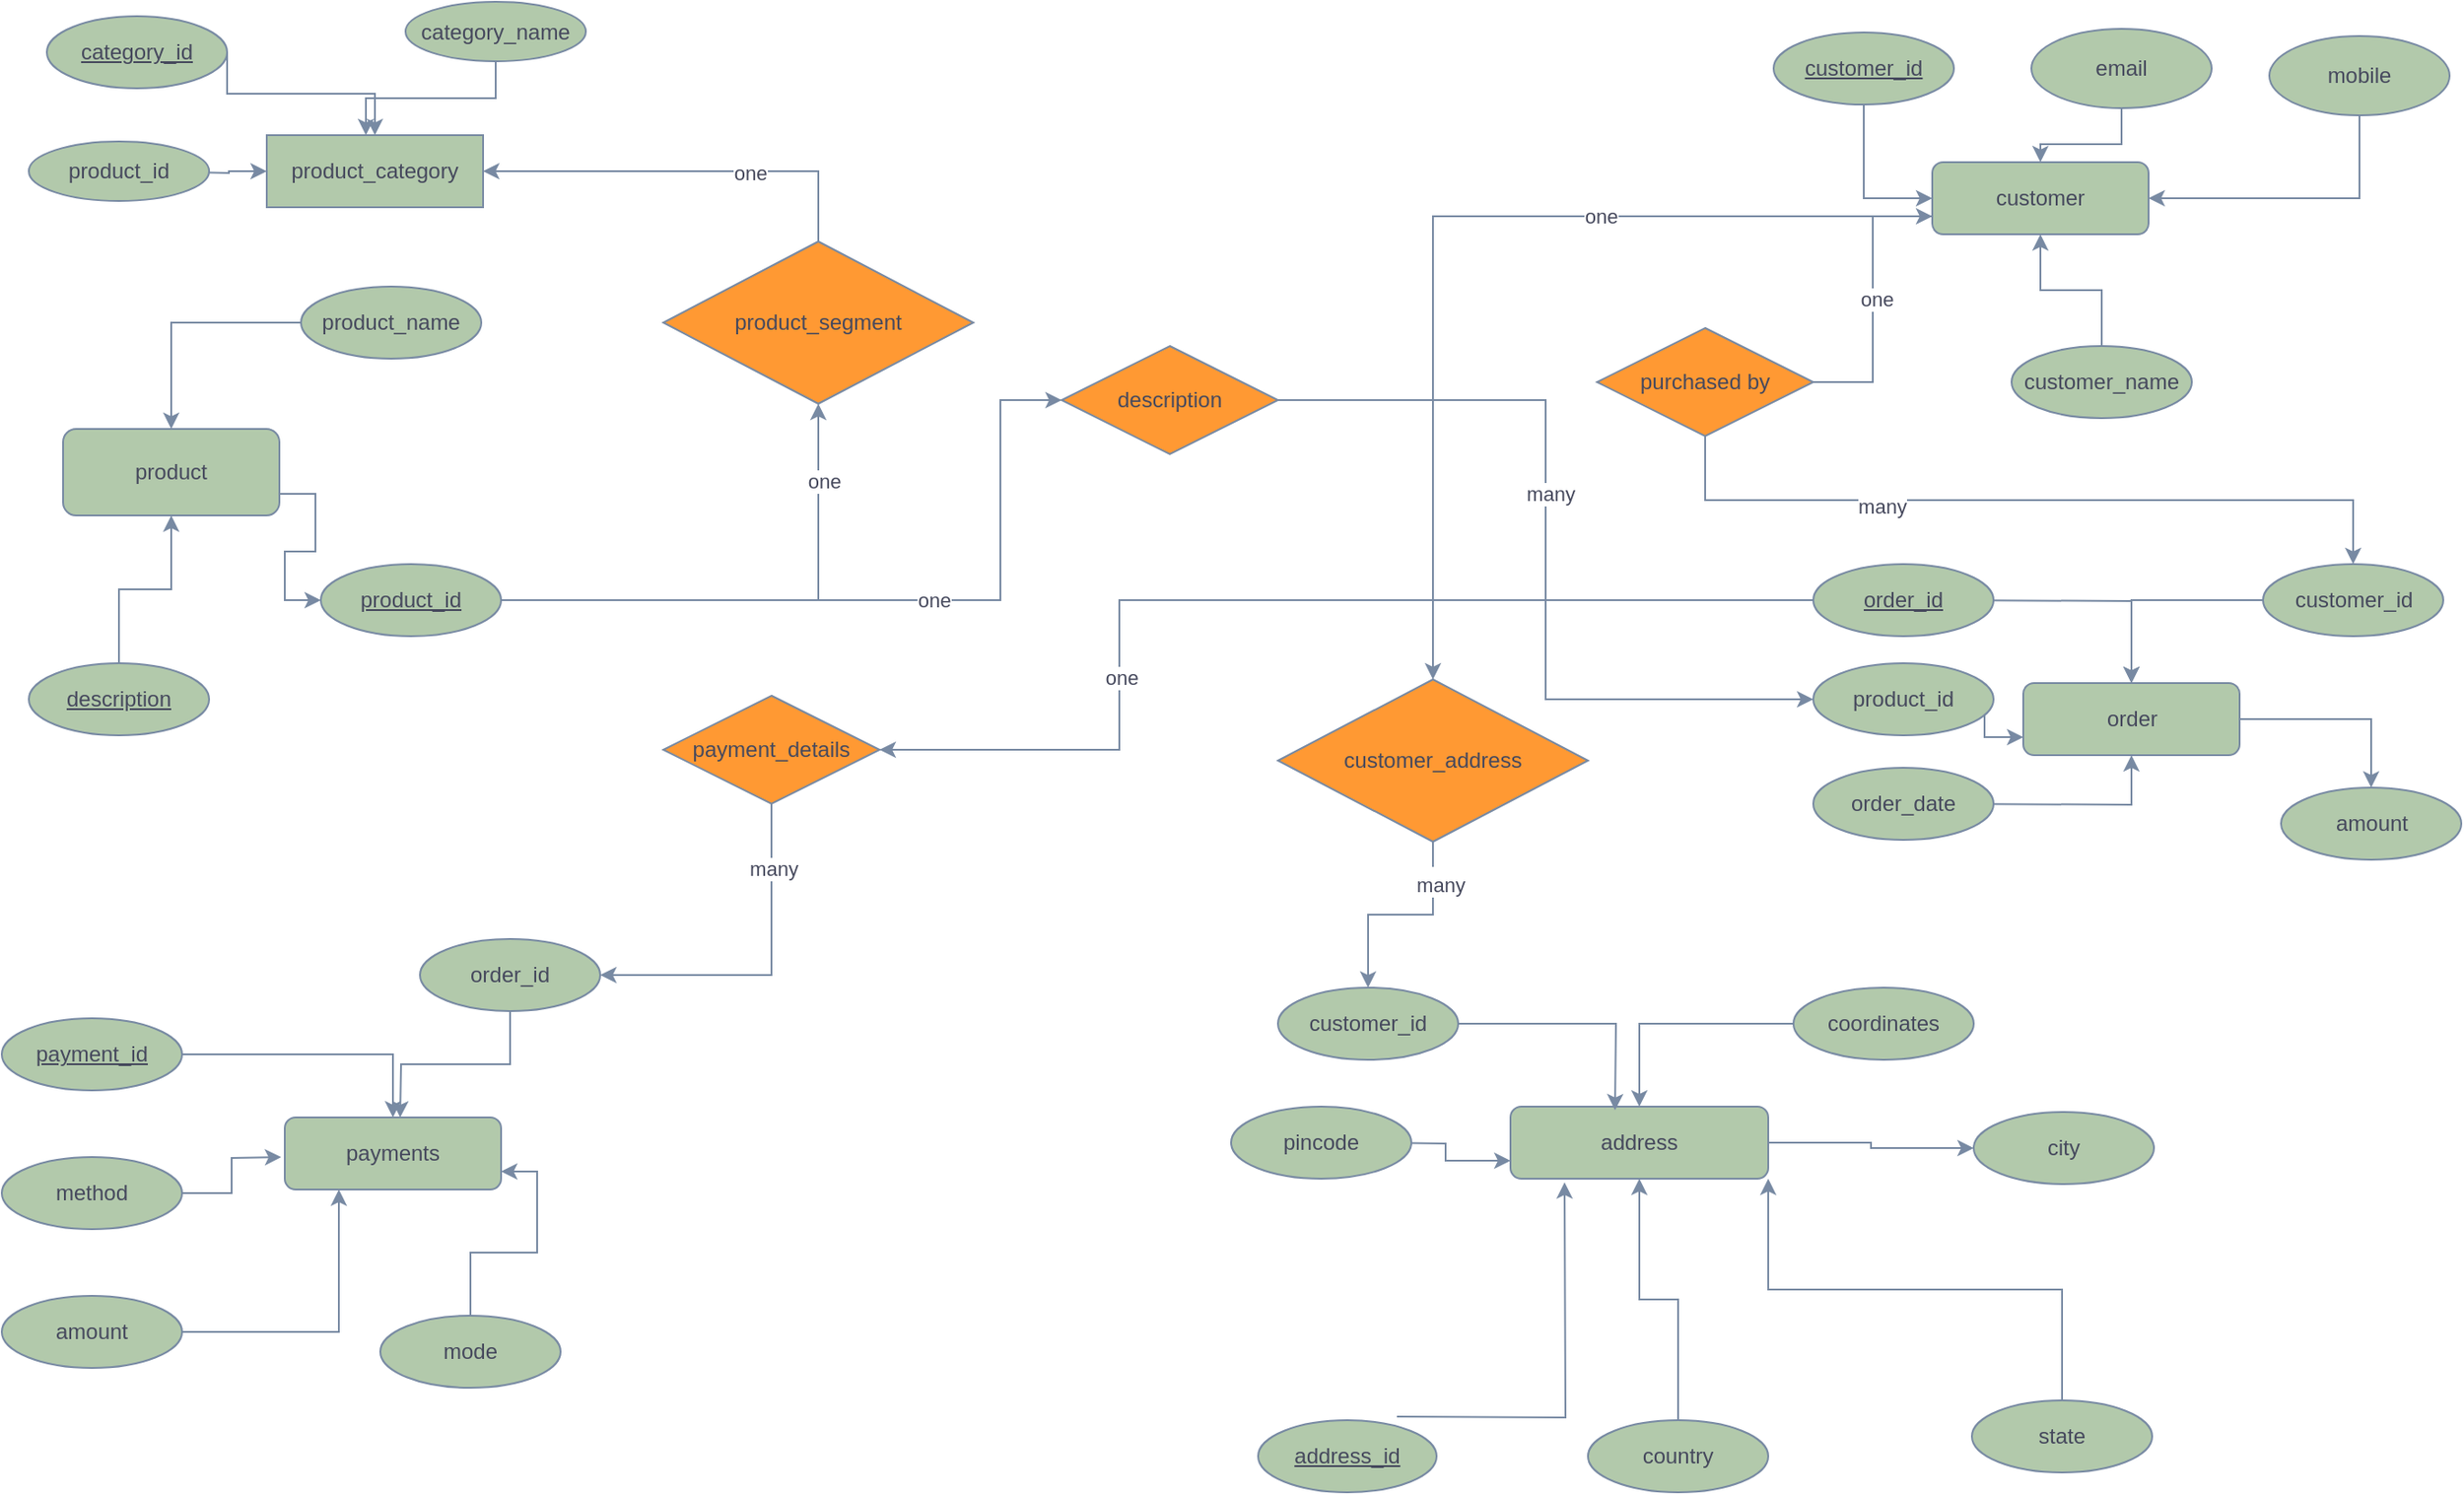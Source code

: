 <mxfile version="24.7.7">
  <diagram id="R2lEEEUBdFMjLlhIrx00" name="Page-1">
    <mxGraphModel dx="1323" dy="1550" grid="1" gridSize="11" guides="1" tooltips="1" connect="1" arrows="1" fold="1" page="1" pageScale="1" pageWidth="1400" pageHeight="850" math="0" shadow="0" extFonts="Permanent Marker^https://fonts.googleapis.com/css?family=Permanent+Marker">
      <root>
        <mxCell id="0" />
        <mxCell id="1" parent="0" />
        <mxCell id="nKBKC8BC90IeA41H-Ije-92" style="edgeStyle=orthogonalEdgeStyle;rounded=0;orthogonalLoop=1;jettySize=auto;html=1;exitX=0;exitY=0.75;exitDx=0;exitDy=0;strokeColor=#788AA3;fontColor=#46495D;elbow=vertical;fillColor=#B2C9AB;" edge="1" parent="1" source="nKBKC8BC90IeA41H-Ije-1" target="nKBKC8BC90IeA41H-Ije-91">
          <mxGeometry relative="1" as="geometry">
            <mxPoint x="814" y="-352" as="targetPoint" />
          </mxGeometry>
        </mxCell>
        <mxCell id="nKBKC8BC90IeA41H-Ije-106" value="one" style="edgeLabel;html=1;align=center;verticalAlign=middle;resizable=0;points=[];strokeColor=#788AA3;fontColor=#46495D;fillColor=#B2C9AB;" vertex="1" connectable="0" parent="nKBKC8BC90IeA41H-Ije-92">
          <mxGeometry x="-0.308" relative="1" as="geometry">
            <mxPoint x="1" as="offset" />
          </mxGeometry>
        </mxCell>
        <mxCell id="nKBKC8BC90IeA41H-Ije-1" value="customer" style="whiteSpace=wrap;html=1;align=center;rounded=1;labelBackgroundColor=none;fillColor=#B2C9AB;strokeColor=#788AA3;fontColor=#46495D;" vertex="1" parent="1">
          <mxGeometry x="1089" y="-751" width="120" height="40" as="geometry" />
        </mxCell>
        <mxCell id="nKBKC8BC90IeA41H-Ije-52" style="edgeStyle=orthogonalEdgeStyle;rounded=0;orthogonalLoop=1;jettySize=auto;html=1;exitX=1;exitY=0.75;exitDx=0;exitDy=0;entryX=0;entryY=0.5;entryDx=0;entryDy=0;strokeColor=#788AA3;fontColor=#46495D;elbow=vertical;fillColor=#B2C9AB;" edge="1" parent="1" source="nKBKC8BC90IeA41H-Ije-2" target="nKBKC8BC90IeA41H-Ije-16">
          <mxGeometry relative="1" as="geometry" />
        </mxCell>
        <mxCell id="nKBKC8BC90IeA41H-Ije-2" value="product" style="whiteSpace=wrap;html=1;align=center;rounded=1;labelBackgroundColor=none;fillColor=#B2C9AB;strokeColor=#788AA3;fontColor=#46495D;" vertex="1" parent="1">
          <mxGeometry x="52" y="-603" width="120" height="48" as="geometry" />
        </mxCell>
        <mxCell id="nKBKC8BC90IeA41H-Ije-3" value="product_category" style="whiteSpace=wrap;html=1;align=center;rounded=1;labelBackgroundColor=none;fillColor=#B2C9AB;strokeColor=#788AA3;fontColor=#46495D;arcSize=0;" vertex="1" parent="1">
          <mxGeometry x="165" y="-766" width="120" height="40" as="geometry" />
        </mxCell>
        <mxCell id="nKBKC8BC90IeA41H-Ije-78" style="edgeStyle=orthogonalEdgeStyle;rounded=0;orthogonalLoop=1;jettySize=auto;html=1;exitX=1;exitY=0.5;exitDx=0;exitDy=0;entryX=0.5;entryY=0;entryDx=0;entryDy=0;strokeColor=#788AA3;fontColor=#46495D;elbow=vertical;fillColor=#B2C9AB;" edge="1" parent="1" source="nKBKC8BC90IeA41H-Ije-5" target="nKBKC8BC90IeA41H-Ije-77">
          <mxGeometry relative="1" as="geometry" />
        </mxCell>
        <mxCell id="nKBKC8BC90IeA41H-Ije-5" value="order" style="whiteSpace=wrap;html=1;align=center;rounded=1;labelBackgroundColor=none;fillColor=#B2C9AB;strokeColor=#788AA3;fontColor=#46495D;" vertex="1" parent="1">
          <mxGeometry x="1139.5" y="-462" width="120" height="40" as="geometry" />
        </mxCell>
        <mxCell id="nKBKC8BC90IeA41H-Ije-56" style="edgeStyle=orthogonalEdgeStyle;rounded=0;orthogonalLoop=1;jettySize=auto;html=1;exitX=1;exitY=0.5;exitDx=0;exitDy=0;strokeColor=#788AA3;fontColor=#46495D;elbow=vertical;fillColor=#B2C9AB;" edge="1" parent="1" source="nKBKC8BC90IeA41H-Ije-6" target="nKBKC8BC90IeA41H-Ije-32">
          <mxGeometry relative="1" as="geometry" />
        </mxCell>
        <mxCell id="nKBKC8BC90IeA41H-Ije-6" value="address" style="whiteSpace=wrap;html=1;align=center;rounded=1;labelBackgroundColor=none;fillColor=#B2C9AB;strokeColor=#788AA3;fontColor=#46495D;" vertex="1" parent="1">
          <mxGeometry x="855" y="-227" width="143" height="40" as="geometry" />
        </mxCell>
        <mxCell id="nKBKC8BC90IeA41H-Ije-7" value="payments" style="whiteSpace=wrap;html=1;align=center;rounded=1;labelBackgroundColor=none;fillColor=#B2C9AB;strokeColor=#788AA3;fontColor=#46495D;" vertex="1" parent="1">
          <mxGeometry x="175" y="-221" width="120" height="40" as="geometry" />
        </mxCell>
        <mxCell id="nKBKC8BC90IeA41H-Ije-42" style="edgeStyle=orthogonalEdgeStyle;rounded=0;orthogonalLoop=1;jettySize=auto;html=1;exitX=0.5;exitY=1;exitDx=0;exitDy=0;entryX=0;entryY=0.5;entryDx=0;entryDy=0;strokeColor=#788AA3;fontColor=#46495D;elbow=vertical;fillColor=#B2C9AB;" edge="1" parent="1" source="nKBKC8BC90IeA41H-Ije-9" target="nKBKC8BC90IeA41H-Ije-1">
          <mxGeometry relative="1" as="geometry" />
        </mxCell>
        <mxCell id="nKBKC8BC90IeA41H-Ije-9" value="&lt;u&gt;customer_id&lt;/u&gt;" style="ellipse;whiteSpace=wrap;html=1;align=center;rounded=1;labelBackgroundColor=none;fillColor=#B2C9AB;strokeColor=#788AA3;fontColor=#46495D;" vertex="1" parent="1">
          <mxGeometry x="1001" y="-823" width="100" height="40" as="geometry" />
        </mxCell>
        <mxCell id="nKBKC8BC90IeA41H-Ije-83" style="edgeStyle=orthogonalEdgeStyle;rounded=0;orthogonalLoop=1;jettySize=auto;html=1;exitX=0.5;exitY=0;exitDx=0;exitDy=0;entryX=0.5;entryY=1;entryDx=0;entryDy=0;strokeColor=#788AA3;fontColor=#46495D;elbow=vertical;fillColor=#B2C9AB;" edge="1" parent="1" source="nKBKC8BC90IeA41H-Ije-10" target="nKBKC8BC90IeA41H-Ije-1">
          <mxGeometry relative="1" as="geometry" />
        </mxCell>
        <mxCell id="nKBKC8BC90IeA41H-Ije-10" value="customer_name" style="ellipse;whiteSpace=wrap;html=1;align=center;rounded=1;labelBackgroundColor=none;fillColor=#B2C9AB;strokeColor=#788AA3;fontColor=#46495D;" vertex="1" parent="1">
          <mxGeometry x="1133" y="-649" width="100" height="40" as="geometry" />
        </mxCell>
        <mxCell id="nKBKC8BC90IeA41H-Ije-85" style="edgeStyle=orthogonalEdgeStyle;rounded=0;orthogonalLoop=1;jettySize=auto;html=1;exitX=0.5;exitY=1;exitDx=0;exitDy=0;entryX=1;entryY=0.5;entryDx=0;entryDy=0;strokeColor=#788AA3;fontColor=#46495D;elbow=vertical;fillColor=#B2C9AB;" edge="1" parent="1" source="nKBKC8BC90IeA41H-Ije-11" target="nKBKC8BC90IeA41H-Ije-1">
          <mxGeometry relative="1" as="geometry" />
        </mxCell>
        <mxCell id="nKBKC8BC90IeA41H-Ije-11" value="mobile" style="ellipse;whiteSpace=wrap;html=1;align=center;rounded=1;labelBackgroundColor=none;fillColor=#B2C9AB;strokeColor=#788AA3;fontColor=#46495D;" vertex="1" parent="1">
          <mxGeometry x="1276" y="-821" width="100" height="44" as="geometry" />
        </mxCell>
        <mxCell id="nKBKC8BC90IeA41H-Ije-86" style="edgeStyle=orthogonalEdgeStyle;rounded=0;orthogonalLoop=1;jettySize=auto;html=1;exitX=0.5;exitY=1;exitDx=0;exitDy=0;entryX=0.5;entryY=0;entryDx=0;entryDy=0;strokeColor=#788AA3;fontColor=#46495D;elbow=vertical;fillColor=#B2C9AB;" edge="1" parent="1" source="nKBKC8BC90IeA41H-Ije-12" target="nKBKC8BC90IeA41H-Ije-1">
          <mxGeometry relative="1" as="geometry" />
        </mxCell>
        <mxCell id="nKBKC8BC90IeA41H-Ije-12" value="email" style="ellipse;whiteSpace=wrap;html=1;align=center;rounded=1;labelBackgroundColor=none;fillColor=#B2C9AB;strokeColor=#788AA3;fontColor=#46495D;" vertex="1" parent="1">
          <mxGeometry x="1144" y="-825" width="100" height="44" as="geometry" />
        </mxCell>
        <mxCell id="nKBKC8BC90IeA41H-Ije-73" style="edgeStyle=orthogonalEdgeStyle;rounded=0;orthogonalLoop=1;jettySize=auto;html=1;exitX=0;exitY=0.5;exitDx=0;exitDy=0;entryX=0.5;entryY=0;entryDx=0;entryDy=0;strokeColor=#788AA3;fontColor=#46495D;elbow=vertical;fillColor=#B2C9AB;" edge="1" parent="1" source="nKBKC8BC90IeA41H-Ije-13" target="nKBKC8BC90IeA41H-Ije-2">
          <mxGeometry relative="1" as="geometry" />
        </mxCell>
        <mxCell id="nKBKC8BC90IeA41H-Ije-13" value="product_name" style="ellipse;whiteSpace=wrap;html=1;align=center;rounded=1;labelBackgroundColor=none;fillColor=#B2C9AB;strokeColor=#788AA3;fontColor=#46495D;" vertex="1" parent="1">
          <mxGeometry x="184" y="-682" width="100" height="40" as="geometry" />
        </mxCell>
        <mxCell id="nKBKC8BC90IeA41H-Ije-54" style="edgeStyle=orthogonalEdgeStyle;rounded=0;orthogonalLoop=1;jettySize=auto;html=1;exitX=0.5;exitY=0;exitDx=0;exitDy=0;entryX=0.5;entryY=1;entryDx=0;entryDy=0;strokeColor=#788AA3;fontColor=#46495D;elbow=vertical;fillColor=#B2C9AB;" edge="1" parent="1" source="nKBKC8BC90IeA41H-Ije-15" target="nKBKC8BC90IeA41H-Ije-2">
          <mxGeometry relative="1" as="geometry" />
        </mxCell>
        <mxCell id="nKBKC8BC90IeA41H-Ije-15" value="&lt;u&gt;description&lt;/u&gt;" style="ellipse;whiteSpace=wrap;html=1;align=center;rounded=1;labelBackgroundColor=none;fillColor=#B2C9AB;strokeColor=#788AA3;fontColor=#46495D;" vertex="1" parent="1">
          <mxGeometry x="33" y="-473" width="100" height="40" as="geometry" />
        </mxCell>
        <mxCell id="nKBKC8BC90IeA41H-Ije-96" style="edgeStyle=orthogonalEdgeStyle;rounded=0;orthogonalLoop=1;jettySize=auto;html=1;exitX=1;exitY=0.5;exitDx=0;exitDy=0;entryX=0.5;entryY=1;entryDx=0;entryDy=0;strokeColor=#788AA3;fontColor=#46495D;elbow=vertical;fillColor=#B2C9AB;" edge="1" parent="1" source="nKBKC8BC90IeA41H-Ije-16" target="nKBKC8BC90IeA41H-Ije-94">
          <mxGeometry relative="1" as="geometry" />
        </mxCell>
        <mxCell id="nKBKC8BC90IeA41H-Ije-116" value="one" style="edgeLabel;html=1;align=center;verticalAlign=middle;resizable=0;points=[];strokeColor=#788AA3;fontColor=#46495D;fillColor=#B2C9AB;" vertex="1" connectable="0" parent="nKBKC8BC90IeA41H-Ije-96">
          <mxGeometry x="0.703" y="-3" relative="1" as="geometry">
            <mxPoint as="offset" />
          </mxGeometry>
        </mxCell>
        <mxCell id="nKBKC8BC90IeA41H-Ije-100" style="edgeStyle=orthogonalEdgeStyle;rounded=0;orthogonalLoop=1;jettySize=auto;html=1;exitX=1;exitY=0.5;exitDx=0;exitDy=0;entryX=0;entryY=0.5;entryDx=0;entryDy=0;strokeColor=#788AA3;fontColor=#46495D;elbow=vertical;fillColor=#B2C9AB;" edge="1" parent="1" source="nKBKC8BC90IeA41H-Ije-16" target="nKBKC8BC90IeA41H-Ije-97">
          <mxGeometry relative="1" as="geometry">
            <Array as="points">
              <mxPoint x="572" y="-508" />
              <mxPoint x="572" y="-619" />
            </Array>
          </mxGeometry>
        </mxCell>
        <mxCell id="nKBKC8BC90IeA41H-Ije-112" value="one" style="edgeLabel;html=1;align=center;verticalAlign=middle;resizable=0;points=[];strokeColor=#788AA3;fontColor=#46495D;fillColor=#B2C9AB;" vertex="1" connectable="0" parent="nKBKC8BC90IeA41H-Ije-100">
          <mxGeometry x="0.137" relative="1" as="geometry">
            <mxPoint as="offset" />
          </mxGeometry>
        </mxCell>
        <mxCell id="nKBKC8BC90IeA41H-Ije-16" value="&lt;u&gt;product_id&lt;/u&gt;" style="ellipse;whiteSpace=wrap;html=1;align=center;rounded=1;labelBackgroundColor=none;fillColor=#B2C9AB;strokeColor=#788AA3;fontColor=#46495D;" vertex="1" parent="1">
          <mxGeometry x="195" y="-528" width="100" height="40" as="geometry" />
        </mxCell>
        <mxCell id="nKBKC8BC90IeA41H-Ije-40" style="edgeStyle=elbowEdgeStyle;rounded=0;orthogonalLoop=1;jettySize=auto;elbow=vertical;html=1;exitX=0.5;exitY=1;exitDx=0;exitDy=0;strokeColor=#788AA3;fontColor=#46495D;fillColor=#B2C9AB;" edge="1" parent="1" source="nKBKC8BC90IeA41H-Ije-17">
          <mxGeometry relative="1" as="geometry">
            <mxPoint x="220" y="-766" as="targetPoint" />
          </mxGeometry>
        </mxCell>
        <mxCell id="nKBKC8BC90IeA41H-Ije-17" value="category_name" style="ellipse;whiteSpace=wrap;html=1;align=center;rounded=1;labelBackgroundColor=none;fillColor=#B2C9AB;strokeColor=#788AA3;fontColor=#46495D;" vertex="1" parent="1">
          <mxGeometry x="242" y="-840" width="100" height="33" as="geometry" />
        </mxCell>
        <mxCell id="nKBKC8BC90IeA41H-Ije-39" style="edgeStyle=elbowEdgeStyle;rounded=0;orthogonalLoop=1;jettySize=auto;elbow=vertical;html=1;exitX=1;exitY=0.5;exitDx=0;exitDy=0;entryX=0.5;entryY=0;entryDx=0;entryDy=0;strokeColor=#788AA3;fontColor=#46495D;fillColor=#B2C9AB;" edge="1" parent="1" source="nKBKC8BC90IeA41H-Ije-18" target="nKBKC8BC90IeA41H-Ije-3">
          <mxGeometry relative="1" as="geometry" />
        </mxCell>
        <mxCell id="nKBKC8BC90IeA41H-Ije-18" value="&lt;u&gt;category_id&lt;/u&gt;" style="ellipse;whiteSpace=wrap;html=1;align=center;rounded=1;labelBackgroundColor=none;fillColor=#B2C9AB;strokeColor=#788AA3;fontColor=#46495D;" vertex="1" parent="1">
          <mxGeometry x="43" y="-832" width="100" height="40" as="geometry" />
        </mxCell>
        <mxCell id="nKBKC8BC90IeA41H-Ije-46" style="edgeStyle=orthogonalEdgeStyle;rounded=0;orthogonalLoop=1;jettySize=auto;html=1;exitX=1;exitY=0.5;exitDx=0;exitDy=0;entryX=0.5;entryY=0;entryDx=0;entryDy=0;strokeColor=#788AA3;fontColor=#46495D;elbow=vertical;fillColor=#B2C9AB;" edge="1" parent="1" target="nKBKC8BC90IeA41H-Ije-5">
          <mxGeometry relative="1" as="geometry">
            <mxPoint x="1095.5" y="-508" as="sourcePoint" />
          </mxGeometry>
        </mxCell>
        <mxCell id="nKBKC8BC90IeA41H-Ije-120" style="edgeStyle=orthogonalEdgeStyle;rounded=0;orthogonalLoop=1;jettySize=auto;html=1;exitX=0;exitY=0.5;exitDx=0;exitDy=0;entryX=1;entryY=0.5;entryDx=0;entryDy=0;strokeColor=#788AA3;fontColor=#46495D;elbow=vertical;fillColor=#B2C9AB;" edge="1" parent="1" source="nKBKC8BC90IeA41H-Ije-19" target="nKBKC8BC90IeA41H-Ije-101">
          <mxGeometry relative="1" as="geometry">
            <Array as="points">
              <mxPoint x="638" y="-508" />
              <mxPoint x="638" y="-425" />
            </Array>
          </mxGeometry>
        </mxCell>
        <mxCell id="nKBKC8BC90IeA41H-Ije-121" value="one" style="edgeLabel;html=1;align=center;verticalAlign=middle;resizable=0;points=[];strokeColor=#788AA3;fontColor=#46495D;fillColor=#B2C9AB;" vertex="1" connectable="0" parent="nKBKC8BC90IeA41H-Ije-120">
          <mxGeometry x="0.425" y="1" relative="1" as="geometry">
            <mxPoint as="offset" />
          </mxGeometry>
        </mxCell>
        <mxCell id="nKBKC8BC90IeA41H-Ije-19" value="&lt;u&gt;order_id&lt;/u&gt;" style="ellipse;whiteSpace=wrap;html=1;align=center;rounded=1;labelBackgroundColor=none;fillColor=#B2C9AB;strokeColor=#788AA3;fontColor=#46495D;" vertex="1" parent="1">
          <mxGeometry x="1023" y="-528" width="100" height="40" as="geometry" />
        </mxCell>
        <mxCell id="nKBKC8BC90IeA41H-Ije-47" style="edgeStyle=orthogonalEdgeStyle;rounded=0;orthogonalLoop=1;jettySize=auto;html=1;exitX=1;exitY=0.5;exitDx=0;exitDy=0;entryX=0;entryY=0.75;entryDx=0;entryDy=0;strokeColor=#788AA3;fontColor=#46495D;elbow=vertical;fillColor=#B2C9AB;" edge="1" parent="1" target="nKBKC8BC90IeA41H-Ije-5">
          <mxGeometry relative="1" as="geometry">
            <mxPoint x="1095.5" y="-453" as="sourcePoint" />
          </mxGeometry>
        </mxCell>
        <mxCell id="nKBKC8BC90IeA41H-Ije-20" value="product_id" style="ellipse;whiteSpace=wrap;html=1;align=center;rounded=1;labelBackgroundColor=none;fillColor=#B2C9AB;strokeColor=#788AA3;fontColor=#46495D;" vertex="1" parent="1">
          <mxGeometry x="1023" y="-473" width="100" height="40" as="geometry" />
        </mxCell>
        <mxCell id="nKBKC8BC90IeA41H-Ije-48" style="edgeStyle=orthogonalEdgeStyle;rounded=0;orthogonalLoop=1;jettySize=auto;html=1;exitX=1;exitY=0.5;exitDx=0;exitDy=0;entryX=0.5;entryY=1;entryDx=0;entryDy=0;strokeColor=#788AA3;fontColor=#46495D;elbow=vertical;fillColor=#B2C9AB;" edge="1" parent="1" target="nKBKC8BC90IeA41H-Ije-5">
          <mxGeometry relative="1" as="geometry">
            <mxPoint x="1095.5" y="-395" as="sourcePoint" />
          </mxGeometry>
        </mxCell>
        <mxCell id="nKBKC8BC90IeA41H-Ije-21" value="order_date" style="ellipse;whiteSpace=wrap;html=1;align=center;rounded=1;labelBackgroundColor=none;fillColor=#B2C9AB;strokeColor=#788AA3;fontColor=#46495D;" vertex="1" parent="1">
          <mxGeometry x="1023" y="-415" width="100" height="40" as="geometry" />
        </mxCell>
        <mxCell id="nKBKC8BC90IeA41H-Ije-66" style="edgeStyle=orthogonalEdgeStyle;rounded=0;orthogonalLoop=1;jettySize=auto;html=1;exitX=1;exitY=0.5;exitDx=0;exitDy=0;entryX=0.5;entryY=0;entryDx=0;entryDy=0;strokeColor=#788AA3;fontColor=#46495D;elbow=vertical;fillColor=#B2C9AB;" edge="1" parent="1" source="nKBKC8BC90IeA41H-Ije-25" target="nKBKC8BC90IeA41H-Ije-7">
          <mxGeometry relative="1" as="geometry" />
        </mxCell>
        <mxCell id="nKBKC8BC90IeA41H-Ije-25" value="&lt;u&gt;payment_id&lt;/u&gt;" style="ellipse;whiteSpace=wrap;html=1;align=center;rounded=1;labelBackgroundColor=none;fillColor=#B2C9AB;strokeColor=#788AA3;fontColor=#46495D;" vertex="1" parent="1">
          <mxGeometry x="18" y="-276" width="100" height="40" as="geometry" />
        </mxCell>
        <mxCell id="nKBKC8BC90IeA41H-Ije-67" style="edgeStyle=orthogonalEdgeStyle;rounded=0;orthogonalLoop=1;jettySize=auto;html=1;exitX=1;exitY=0.5;exitDx=0;exitDy=0;strokeColor=#788AA3;fontColor=#46495D;elbow=vertical;fillColor=#B2C9AB;" edge="1" parent="1" source="nKBKC8BC90IeA41H-Ije-26">
          <mxGeometry relative="1" as="geometry">
            <mxPoint x="173" y="-199" as="targetPoint" />
          </mxGeometry>
        </mxCell>
        <mxCell id="nKBKC8BC90IeA41H-Ije-26" value="method" style="ellipse;whiteSpace=wrap;html=1;align=center;rounded=1;labelBackgroundColor=none;fillColor=#B2C9AB;strokeColor=#788AA3;fontColor=#46495D;" vertex="1" parent="1">
          <mxGeometry x="18" y="-199" width="100" height="40" as="geometry" />
        </mxCell>
        <mxCell id="nKBKC8BC90IeA41H-Ije-68" style="edgeStyle=orthogonalEdgeStyle;rounded=0;orthogonalLoop=1;jettySize=auto;html=1;exitX=1;exitY=0.5;exitDx=0;exitDy=0;entryX=0.25;entryY=1;entryDx=0;entryDy=0;strokeColor=#788AA3;fontColor=#46495D;elbow=vertical;fillColor=#B2C9AB;" edge="1" parent="1" source="nKBKC8BC90IeA41H-Ije-27" target="nKBKC8BC90IeA41H-Ije-7">
          <mxGeometry relative="1" as="geometry" />
        </mxCell>
        <mxCell id="nKBKC8BC90IeA41H-Ije-27" value="amount" style="ellipse;whiteSpace=wrap;html=1;align=center;rounded=1;labelBackgroundColor=none;fillColor=#B2C9AB;strokeColor=#788AA3;fontColor=#46495D;" vertex="1" parent="1">
          <mxGeometry x="18" y="-122" width="100" height="40" as="geometry" />
        </mxCell>
        <mxCell id="nKBKC8BC90IeA41H-Ije-69" style="edgeStyle=orthogonalEdgeStyle;rounded=0;orthogonalLoop=1;jettySize=auto;html=1;exitX=0.5;exitY=0;exitDx=0;exitDy=0;entryX=1;entryY=0.75;entryDx=0;entryDy=0;strokeColor=#788AA3;fontColor=#46495D;elbow=vertical;fillColor=#B2C9AB;" edge="1" parent="1" source="nKBKC8BC90IeA41H-Ije-28" target="nKBKC8BC90IeA41H-Ije-7">
          <mxGeometry relative="1" as="geometry" />
        </mxCell>
        <mxCell id="nKBKC8BC90IeA41H-Ije-28" value="mode" style="ellipse;whiteSpace=wrap;html=1;align=center;rounded=1;labelBackgroundColor=none;fillColor=#B2C9AB;strokeColor=#788AA3;fontColor=#46495D;" vertex="1" parent="1">
          <mxGeometry x="228" y="-111" width="100" height="40" as="geometry" />
        </mxCell>
        <mxCell id="nKBKC8BC90IeA41H-Ije-65" style="edgeStyle=orthogonalEdgeStyle;rounded=0;orthogonalLoop=1;jettySize=auto;html=1;exitX=1;exitY=0.5;exitDx=0;exitDy=0;entryX=0.5;entryY=1;entryDx=0;entryDy=0;strokeColor=#788AA3;fontColor=#46495D;elbow=vertical;fillColor=#B2C9AB;" edge="1" parent="1">
          <mxGeometry relative="1" as="geometry">
            <mxPoint x="792" y="-55" as="sourcePoint" />
            <mxPoint x="885" y="-185" as="targetPoint" />
          </mxGeometry>
        </mxCell>
        <mxCell id="nKBKC8BC90IeA41H-Ije-29" value="&lt;u&gt;address_id&lt;/u&gt;" style="ellipse;whiteSpace=wrap;html=1;align=center;rounded=1;labelBackgroundColor=none;fillColor=#B2C9AB;strokeColor=#788AA3;fontColor=#46495D;" vertex="1" parent="1">
          <mxGeometry x="715" y="-53" width="99" height="40" as="geometry" />
        </mxCell>
        <mxCell id="nKBKC8BC90IeA41H-Ije-63" style="edgeStyle=orthogonalEdgeStyle;rounded=0;orthogonalLoop=1;jettySize=auto;html=1;exitX=0.5;exitY=0;exitDx=0;exitDy=0;entryX=0.5;entryY=1;entryDx=0;entryDy=0;strokeColor=#788AA3;fontColor=#46495D;elbow=vertical;fillColor=#B2C9AB;" edge="1" parent="1" source="nKBKC8BC90IeA41H-Ije-30" target="nKBKC8BC90IeA41H-Ije-6">
          <mxGeometry relative="1" as="geometry" />
        </mxCell>
        <mxCell id="nKBKC8BC90IeA41H-Ije-30" value="country" style="ellipse;whiteSpace=wrap;html=1;align=center;rounded=1;labelBackgroundColor=none;fillColor=#B2C9AB;strokeColor=#788AA3;fontColor=#46495D;" vertex="1" parent="1">
          <mxGeometry x="898" y="-53" width="100" height="40" as="geometry" />
        </mxCell>
        <mxCell id="nKBKC8BC90IeA41H-Ije-70" style="edgeStyle=orthogonalEdgeStyle;rounded=0;orthogonalLoop=1;jettySize=auto;html=1;exitX=0.5;exitY=0;exitDx=0;exitDy=0;entryX=1;entryY=1;entryDx=0;entryDy=0;strokeColor=#788AA3;fontColor=#46495D;elbow=vertical;fillColor=#B2C9AB;" edge="1" parent="1" source="nKBKC8BC90IeA41H-Ije-31" target="nKBKC8BC90IeA41H-Ije-6">
          <mxGeometry relative="1" as="geometry" />
        </mxCell>
        <mxCell id="nKBKC8BC90IeA41H-Ije-31" value="state" style="ellipse;whiteSpace=wrap;html=1;align=center;rounded=1;labelBackgroundColor=none;fillColor=#B2C9AB;strokeColor=#788AA3;fontColor=#46495D;" vertex="1" parent="1">
          <mxGeometry x="1111" y="-64" width="100" height="40" as="geometry" />
        </mxCell>
        <mxCell id="nKBKC8BC90IeA41H-Ije-32" value="city" style="ellipse;whiteSpace=wrap;html=1;align=center;rounded=1;labelBackgroundColor=none;fillColor=#B2C9AB;strokeColor=#788AA3;fontColor=#46495D;" vertex="1" parent="1">
          <mxGeometry x="1112" y="-224" width="100" height="40" as="geometry" />
        </mxCell>
        <mxCell id="nKBKC8BC90IeA41H-Ije-57" style="edgeStyle=orthogonalEdgeStyle;rounded=0;orthogonalLoop=1;jettySize=auto;html=1;exitX=0;exitY=0.5;exitDx=0;exitDy=0;entryX=0.5;entryY=0;entryDx=0;entryDy=0;strokeColor=#788AA3;fontColor=#46495D;elbow=vertical;fillColor=#B2C9AB;" edge="1" parent="1" source="nKBKC8BC90IeA41H-Ije-33" target="nKBKC8BC90IeA41H-Ije-6">
          <mxGeometry relative="1" as="geometry" />
        </mxCell>
        <mxCell id="nKBKC8BC90IeA41H-Ije-33" value="coordinates" style="ellipse;whiteSpace=wrap;html=1;align=center;rounded=1;labelBackgroundColor=none;fillColor=#B2C9AB;strokeColor=#788AA3;fontColor=#46495D;" vertex="1" parent="1">
          <mxGeometry x="1012" y="-293" width="100" height="40" as="geometry" />
        </mxCell>
        <mxCell id="nKBKC8BC90IeA41H-Ije-58" style="edgeStyle=orthogonalEdgeStyle;rounded=0;orthogonalLoop=1;jettySize=auto;html=1;exitX=1;exitY=0.5;exitDx=0;exitDy=0;strokeColor=#788AA3;fontColor=#46495D;elbow=vertical;fillColor=#B2C9AB;" edge="1" parent="1" source="nKBKC8BC90IeA41H-Ije-35">
          <mxGeometry relative="1" as="geometry">
            <mxPoint x="913" y="-225" as="targetPoint" />
          </mxGeometry>
        </mxCell>
        <mxCell id="nKBKC8BC90IeA41H-Ije-35" value="customer_id" style="ellipse;whiteSpace=wrap;html=1;align=center;rounded=1;labelBackgroundColor=none;fillColor=#B2C9AB;strokeColor=#788AA3;fontColor=#46495D;" vertex="1" parent="1">
          <mxGeometry x="726" y="-293" width="100" height="40" as="geometry" />
        </mxCell>
        <mxCell id="nKBKC8BC90IeA41H-Ije-72" style="edgeStyle=orthogonalEdgeStyle;rounded=0;orthogonalLoop=1;jettySize=auto;html=1;exitX=1;exitY=0.5;exitDx=0;exitDy=0;entryX=0;entryY=0.5;entryDx=0;entryDy=0;strokeColor=#788AA3;fontColor=#46495D;elbow=vertical;fillColor=#B2C9AB;" edge="1" parent="1" target="nKBKC8BC90IeA41H-Ije-3">
          <mxGeometry relative="1" as="geometry">
            <mxPoint x="122" y="-745.5" as="sourcePoint" />
          </mxGeometry>
        </mxCell>
        <mxCell id="nKBKC8BC90IeA41H-Ije-71" value="product_id" style="ellipse;whiteSpace=wrap;html=1;align=center;rounded=1;labelBackgroundColor=none;fillColor=#B2C9AB;strokeColor=#788AA3;fontColor=#46495D;" vertex="1" parent="1">
          <mxGeometry x="33" y="-762.5" width="100" height="33" as="geometry" />
        </mxCell>
        <mxCell id="nKBKC8BC90IeA41H-Ije-82" style="edgeStyle=orthogonalEdgeStyle;rounded=0;orthogonalLoop=1;jettySize=auto;html=1;exitX=1;exitY=0.5;exitDx=0;exitDy=0;entryX=0;entryY=0.75;entryDx=0;entryDy=0;strokeColor=#788AA3;fontColor=#46495D;elbow=vertical;fillColor=#B2C9AB;" edge="1" parent="1" target="nKBKC8BC90IeA41H-Ije-6">
          <mxGeometry relative="1" as="geometry">
            <mxPoint x="782" y="-207" as="sourcePoint" />
          </mxGeometry>
        </mxCell>
        <mxCell id="nKBKC8BC90IeA41H-Ije-74" value="pincode" style="ellipse;whiteSpace=wrap;html=1;align=center;rounded=1;labelBackgroundColor=none;fillColor=#B2C9AB;strokeColor=#788AA3;fontColor=#46495D;" vertex="1" parent="1">
          <mxGeometry x="700" y="-227" width="100" height="40" as="geometry" />
        </mxCell>
        <mxCell id="nKBKC8BC90IeA41H-Ije-76" style="edgeStyle=orthogonalEdgeStyle;rounded=0;orthogonalLoop=1;jettySize=auto;html=1;exitX=0.5;exitY=1;exitDx=0;exitDy=0;strokeColor=#788AA3;fontColor=#46495D;elbow=vertical;fillColor=#B2C9AB;" edge="1" parent="1" source="nKBKC8BC90IeA41H-Ije-75">
          <mxGeometry relative="1" as="geometry">
            <mxPoint x="239" y="-221" as="targetPoint" />
          </mxGeometry>
        </mxCell>
        <mxCell id="nKBKC8BC90IeA41H-Ije-75" value="order_id" style="ellipse;whiteSpace=wrap;html=1;align=center;rounded=1;labelBackgroundColor=none;fillColor=#B2C9AB;strokeColor=#788AA3;fontColor=#46495D;" vertex="1" parent="1">
          <mxGeometry x="250" y="-320" width="100" height="40" as="geometry" />
        </mxCell>
        <mxCell id="nKBKC8BC90IeA41H-Ije-77" value="amount" style="ellipse;whiteSpace=wrap;html=1;align=center;rounded=1;labelBackgroundColor=none;fillColor=#B2C9AB;strokeColor=#788AA3;fontColor=#46495D;" vertex="1" parent="1">
          <mxGeometry x="1282.5" y="-404" width="100" height="40" as="geometry" />
        </mxCell>
        <mxCell id="nKBKC8BC90IeA41H-Ije-80" style="edgeStyle=orthogonalEdgeStyle;rounded=0;orthogonalLoop=1;jettySize=auto;html=1;exitX=0;exitY=0.5;exitDx=0;exitDy=0;entryX=0.5;entryY=0;entryDx=0;entryDy=0;strokeColor=#788AA3;fontColor=#46495D;elbow=vertical;fillColor=#B2C9AB;" edge="1" parent="1" source="nKBKC8BC90IeA41H-Ije-79" target="nKBKC8BC90IeA41H-Ije-5">
          <mxGeometry relative="1" as="geometry" />
        </mxCell>
        <mxCell id="nKBKC8BC90IeA41H-Ije-79" value="customer_id" style="ellipse;whiteSpace=wrap;html=1;align=center;rounded=1;labelBackgroundColor=none;fillColor=#B2C9AB;strokeColor=#788AA3;fontColor=#46495D;" vertex="1" parent="1">
          <mxGeometry x="1272.5" y="-528" width="100" height="40" as="geometry" />
        </mxCell>
        <mxCell id="nKBKC8BC90IeA41H-Ije-89" style="edgeStyle=orthogonalEdgeStyle;rounded=0;orthogonalLoop=1;jettySize=auto;html=1;exitX=1;exitY=0.5;exitDx=0;exitDy=0;entryX=0;entryY=0.75;entryDx=0;entryDy=0;strokeColor=#788AA3;fontColor=#46495D;elbow=vertical;fillColor=#B2C9AB;" edge="1" parent="1" source="nKBKC8BC90IeA41H-Ije-88" target="nKBKC8BC90IeA41H-Ije-1">
          <mxGeometry relative="1" as="geometry" />
        </mxCell>
        <mxCell id="nKBKC8BC90IeA41H-Ije-104" value="one" style="edgeLabel;html=1;align=center;verticalAlign=middle;resizable=0;points=[];strokeColor=#788AA3;fontColor=#46495D;fillColor=#B2C9AB;" vertex="1" connectable="0" parent="nKBKC8BC90IeA41H-Ije-89">
          <mxGeometry x="0.021" y="-2" relative="1" as="geometry">
            <mxPoint y="1" as="offset" />
          </mxGeometry>
        </mxCell>
        <mxCell id="nKBKC8BC90IeA41H-Ije-90" style="edgeStyle=orthogonalEdgeStyle;rounded=0;orthogonalLoop=1;jettySize=auto;html=1;exitX=0.5;exitY=1;exitDx=0;exitDy=0;entryX=0.5;entryY=0;entryDx=0;entryDy=0;strokeColor=#788AA3;fontColor=#46495D;elbow=vertical;fillColor=#B2C9AB;" edge="1" parent="1" source="nKBKC8BC90IeA41H-Ije-88" target="nKBKC8BC90IeA41H-Ije-79">
          <mxGeometry relative="1" as="geometry" />
        </mxCell>
        <mxCell id="nKBKC8BC90IeA41H-Ije-105" value="many" style="edgeLabel;html=1;align=center;verticalAlign=middle;resizable=0;points=[];strokeColor=#788AA3;fontColor=#46495D;fillColor=#B2C9AB;" vertex="1" connectable="0" parent="nKBKC8BC90IeA41H-Ije-90">
          <mxGeometry x="-0.377" y="-3" relative="1" as="geometry">
            <mxPoint x="-1" as="offset" />
          </mxGeometry>
        </mxCell>
        <mxCell id="nKBKC8BC90IeA41H-Ije-88" value="purchased by" style="shape=rhombus;perimeter=rhombusPerimeter;whiteSpace=wrap;html=1;align=center;strokeColor=#788AA3;fontColor=#46495D;fillColor=#FF9933;" vertex="1" parent="1">
          <mxGeometry x="903" y="-659" width="120" height="60" as="geometry" />
        </mxCell>
        <mxCell id="nKBKC8BC90IeA41H-Ije-93" style="edgeStyle=orthogonalEdgeStyle;rounded=0;orthogonalLoop=1;jettySize=auto;html=1;exitX=0.5;exitY=1;exitDx=0;exitDy=0;entryX=0.5;entryY=0;entryDx=0;entryDy=0;strokeColor=#788AA3;fontColor=#46495D;elbow=vertical;fillColor=#B2C9AB;" edge="1" parent="1" source="nKBKC8BC90IeA41H-Ije-91" target="nKBKC8BC90IeA41H-Ije-35">
          <mxGeometry relative="1" as="geometry" />
        </mxCell>
        <mxCell id="nKBKC8BC90IeA41H-Ije-107" value="one" style="edgeLabel;html=1;align=center;verticalAlign=middle;resizable=0;points=[];strokeColor=#788AA3;fontColor=#46495D;fillColor=#B2C9AB;" vertex="1" connectable="0" parent="nKBKC8BC90IeA41H-Ije-93">
          <mxGeometry x="-0.646" y="2" relative="1" as="geometry">
            <mxPoint y="-1" as="offset" />
          </mxGeometry>
        </mxCell>
        <mxCell id="nKBKC8BC90IeA41H-Ije-119" value="many" style="edgeLabel;html=1;align=center;verticalAlign=middle;resizable=0;points=[];strokeColor=#788AA3;fontColor=#46495D;fillColor=#B2C9AB;" vertex="1" connectable="0" parent="nKBKC8BC90IeA41H-Ije-93">
          <mxGeometry x="-0.593" y="4" relative="1" as="geometry">
            <mxPoint as="offset" />
          </mxGeometry>
        </mxCell>
        <mxCell id="nKBKC8BC90IeA41H-Ije-91" value="customer_address" style="shape=rhombus;perimeter=rhombusPerimeter;whiteSpace=wrap;html=1;align=center;strokeColor=#788AA3;fontColor=#46495D;fillColor=#FF9933;" vertex="1" parent="1">
          <mxGeometry x="726" y="-464" width="172" height="90" as="geometry" />
        </mxCell>
        <mxCell id="nKBKC8BC90IeA41H-Ije-117" style="edgeStyle=orthogonalEdgeStyle;rounded=0;orthogonalLoop=1;jettySize=auto;html=1;exitX=0.5;exitY=0;exitDx=0;exitDy=0;entryX=1;entryY=0.5;entryDx=0;entryDy=0;strokeColor=#788AA3;fontColor=#46495D;elbow=vertical;fillColor=#B2C9AB;" edge="1" parent="1" source="nKBKC8BC90IeA41H-Ije-94" target="nKBKC8BC90IeA41H-Ije-3">
          <mxGeometry relative="1" as="geometry" />
        </mxCell>
        <mxCell id="nKBKC8BC90IeA41H-Ije-118" value="one" style="edgeLabel;html=1;align=center;verticalAlign=middle;resizable=0;points=[];strokeColor=#788AA3;fontColor=#46495D;fillColor=#B2C9AB;" vertex="1" connectable="0" parent="nKBKC8BC90IeA41H-Ije-117">
          <mxGeometry x="-0.309" y="1" relative="1" as="geometry">
            <mxPoint as="offset" />
          </mxGeometry>
        </mxCell>
        <mxCell id="nKBKC8BC90IeA41H-Ije-94" value="product_segment" style="shape=rhombus;perimeter=rhombusPerimeter;whiteSpace=wrap;html=1;align=center;strokeColor=#788AA3;fontColor=#46495D;fillColor=#FF9933;" vertex="1" parent="1">
          <mxGeometry x="385" y="-707" width="172" height="90" as="geometry" />
        </mxCell>
        <mxCell id="nKBKC8BC90IeA41H-Ije-99" style="edgeStyle=orthogonalEdgeStyle;rounded=0;orthogonalLoop=1;jettySize=auto;html=1;exitX=1;exitY=0.5;exitDx=0;exitDy=0;entryX=0;entryY=0.5;entryDx=0;entryDy=0;strokeColor=#788AA3;fontColor=#46495D;elbow=vertical;fillColor=#B2C9AB;" edge="1" parent="1" source="nKBKC8BC90IeA41H-Ije-97" target="nKBKC8BC90IeA41H-Ije-20">
          <mxGeometry relative="1" as="geometry" />
        </mxCell>
        <mxCell id="nKBKC8BC90IeA41H-Ije-113" value="many" style="edgeLabel;html=1;align=center;verticalAlign=middle;resizable=0;points=[];strokeColor=#788AA3;fontColor=#46495D;fillColor=#B2C9AB;" vertex="1" connectable="0" parent="nKBKC8BC90IeA41H-Ije-99">
          <mxGeometry x="-0.137" y="2" relative="1" as="geometry">
            <mxPoint as="offset" />
          </mxGeometry>
        </mxCell>
        <mxCell id="nKBKC8BC90IeA41H-Ije-97" value="description" style="shape=rhombus;perimeter=rhombusPerimeter;whiteSpace=wrap;html=1;align=center;strokeColor=#788AA3;fontColor=#46495D;fillColor=#FF9933;" vertex="1" parent="1">
          <mxGeometry x="606" y="-649" width="120" height="60" as="geometry" />
        </mxCell>
        <mxCell id="nKBKC8BC90IeA41H-Ije-110" style="edgeStyle=orthogonalEdgeStyle;rounded=0;orthogonalLoop=1;jettySize=auto;html=1;exitX=0.5;exitY=1;exitDx=0;exitDy=0;entryX=1;entryY=0.5;entryDx=0;entryDy=0;strokeColor=#788AA3;fontColor=#46495D;elbow=vertical;fillColor=#B2C9AB;" edge="1" parent="1" source="nKBKC8BC90IeA41H-Ije-101" target="nKBKC8BC90IeA41H-Ije-75">
          <mxGeometry relative="1" as="geometry" />
        </mxCell>
        <mxCell id="nKBKC8BC90IeA41H-Ije-111" value="many" style="edgeLabel;html=1;align=center;verticalAlign=middle;resizable=0;points=[];strokeColor=#788AA3;fontColor=#46495D;fillColor=#B2C9AB;" vertex="1" connectable="0" parent="nKBKC8BC90IeA41H-Ije-110">
          <mxGeometry x="-0.625" y="1" relative="1" as="geometry">
            <mxPoint as="offset" />
          </mxGeometry>
        </mxCell>
        <mxCell id="nKBKC8BC90IeA41H-Ije-101" value="payment_details" style="shape=rhombus;perimeter=rhombusPerimeter;whiteSpace=wrap;html=1;align=center;strokeColor=#788AA3;fontColor=#46495D;fillColor=#FF9933;" vertex="1" parent="1">
          <mxGeometry x="385" y="-455" width="120" height="60" as="geometry" />
        </mxCell>
      </root>
    </mxGraphModel>
  </diagram>
</mxfile>
